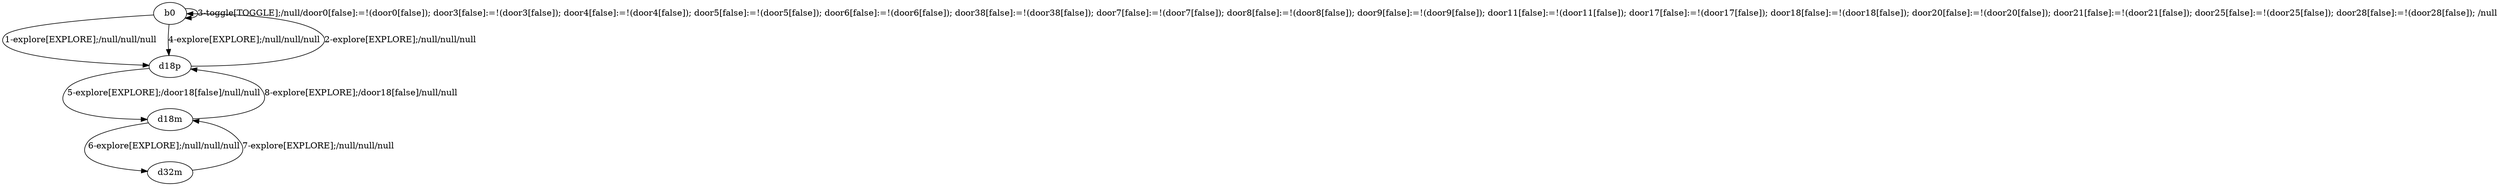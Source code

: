 # Total number of goals covered by this test: 1
# d32m --> d18m

digraph g {
"b0" -> "d18p" [label = "1-explore[EXPLORE];/null/null/null"];
"d18p" -> "b0" [label = "2-explore[EXPLORE];/null/null/null"];
"b0" -> "b0" [label = "3-toggle[TOGGLE];/null/door0[false]:=!(door0[false]); door3[false]:=!(door3[false]); door4[false]:=!(door4[false]); door5[false]:=!(door5[false]); door6[false]:=!(door6[false]); door38[false]:=!(door38[false]); door7[false]:=!(door7[false]); door8[false]:=!(door8[false]); door9[false]:=!(door9[false]); door11[false]:=!(door11[false]); door17[false]:=!(door17[false]); door18[false]:=!(door18[false]); door20[false]:=!(door20[false]); door21[false]:=!(door21[false]); door25[false]:=!(door25[false]); door28[false]:=!(door28[false]); /null"];
"b0" -> "d18p" [label = "4-explore[EXPLORE];/null/null/null"];
"d18p" -> "d18m" [label = "5-explore[EXPLORE];/door18[false]/null/null"];
"d18m" -> "d32m" [label = "6-explore[EXPLORE];/null/null/null"];
"d32m" -> "d18m" [label = "7-explore[EXPLORE];/null/null/null"];
"d18m" -> "d18p" [label = "8-explore[EXPLORE];/door18[false]/null/null"];
}